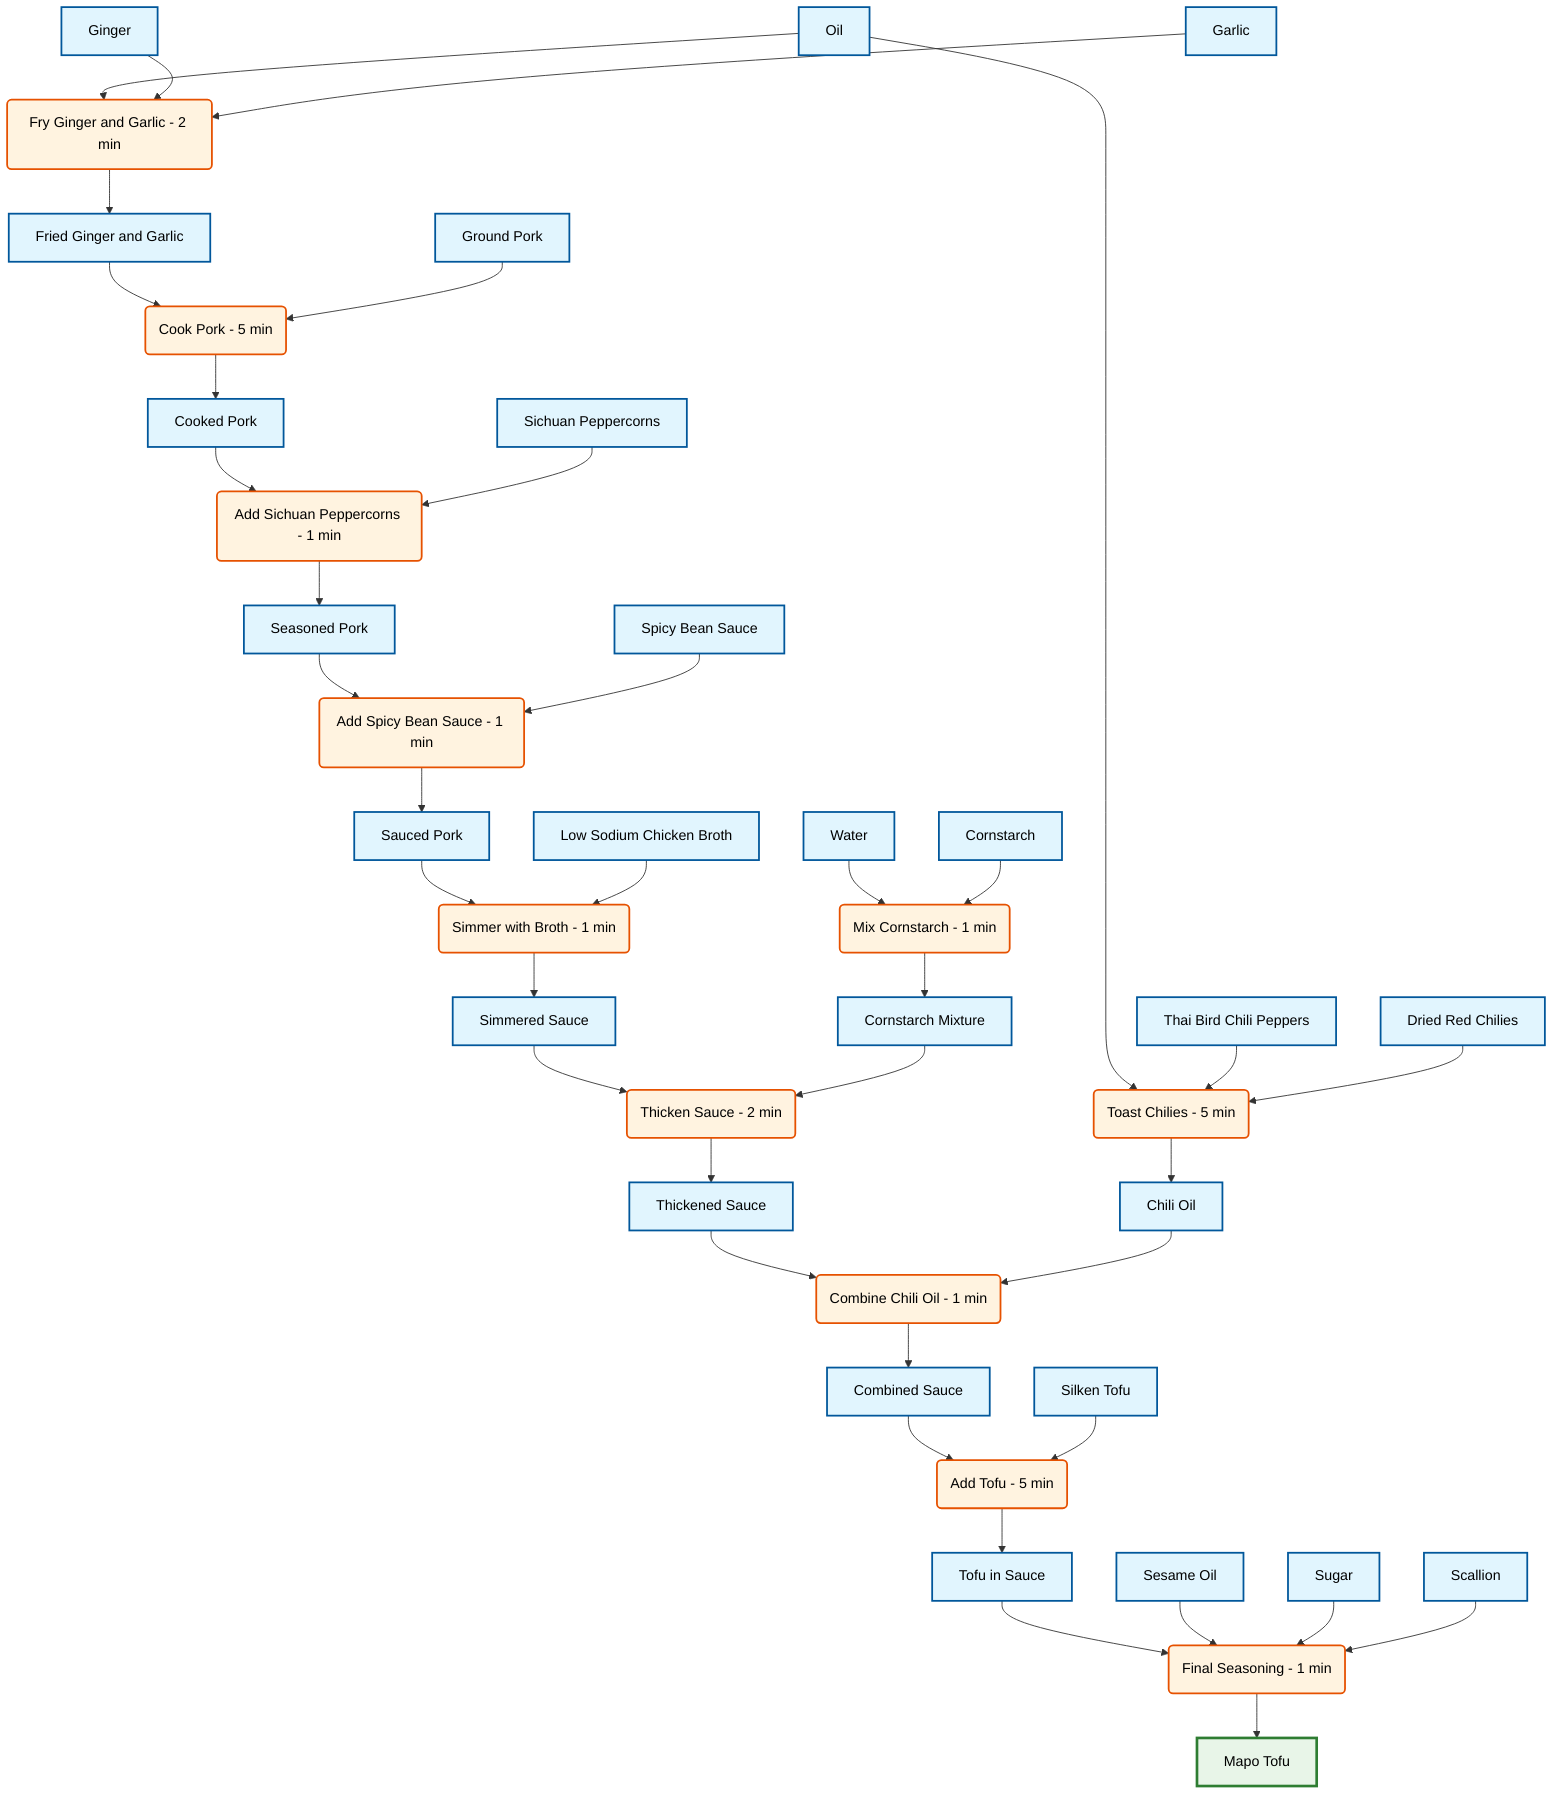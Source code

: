 graph TD;
    %% Ingredients (rectangular nodes)
    oil[Oil] --> toast_chilies
    thai_chili[Thai Bird Chili Peppers] --> toast_chilies
    dried_chilies[Dried Red Chilies] --> toast_chilies
    toast_chilies(Toast Chilies - 5 min) --> chili_oil[Chili Oil]
    oil --> fry_ginger_garlic
    ginger[Ginger] --> fry_ginger_garlic
    garlic[Garlic] --> fry_ginger_garlic
    fry_ginger_garlic(Fry Ginger and Garlic - 2 min) --> fried_ginger_garlic[Fried Ginger and Garlic]
    fried_ginger_garlic --> cook_pork
    ground_pork[Ground Pork] --> cook_pork
    cook_pork(Cook Pork - 5 min) --> cooked_pork[Cooked Pork]
    cooked_pork --> add_peppercorns
    sichuan_peppercorns[Sichuan Peppercorns] --> add_peppercorns
    add_peppercorns(Add Sichuan Peppercorns - 1 min) --> seasoned_pork[Seasoned Pork]
    seasoned_pork --> add_bean_sauce
    spicy_bean_sauce[Spicy Bean Sauce] --> add_bean_sauce
    add_bean_sauce(Add Spicy Bean Sauce - 1 min) --> sauced_pork[Sauced Pork]
    sauced_pork --> simmer_broth
    chicken_broth[Low Sodium Chicken Broth] --> simmer_broth
    simmer_broth(Simmer with Broth - 1 min) --> simmered_sauce[Simmered Sauce]
    water[Water] --> mix_cornstarch
    cornstarch[Cornstarch] --> mix_cornstarch
    mix_cornstarch(Mix Cornstarch - 1 min) --> cornstarch_mixture[Cornstarch Mixture]
    simmered_sauce --> thicken_sauce
    cornstarch_mixture --> thicken_sauce
    thicken_sauce(Thicken Sauce - 2 min) --> thickened_sauce[Thickened Sauce]
    thickened_sauce --> combine_chili_oil
    chili_oil --> combine_chili_oil
    combine_chili_oil(Combine Chili Oil - 1 min) --> combined_sauce[Combined Sauce]
    combined_sauce --> add_tofu
    silken_tofu[Silken Tofu] --> add_tofu
    add_tofu(Add Tofu - 5 min) --> tofu_in_sauce[Tofu in Sauce]
    tofu_in_sauce --> final_seasoning
    sesame_oil[Sesame Oil] --> final_seasoning
    sugar[Sugar] --> final_seasoning
    scallion[Scallion] --> final_seasoning
    final_seasoning(Final Seasoning - 1 min) --> mapo_tofu[Mapo Tofu]

    %% Styling to distinguish ingredients from actions
    classDef ingredient fill:#e1f5fe,stroke:#01579b,stroke-width:2px,color:#000
    classDef action fill:#fff3e0,stroke:#e65100,stroke-width:2px,color:#000
    classDef final fill:#e8f5e8,stroke:#2e7d32,stroke-width:3px,color:#000

    %% Apply ingredient styling to all rectangular nodes
    class oil,thai_chili,dried_chilies,chili_oil,ginger,garlic,fried_ginger_garlic,ground_pork,cooked_pork,sichuan_peppercorns,seasoned_pork,spicy_bean_sauce,sauced_pork,chicken_broth,simmered_sauce,water,cornstarch,cornstarch_mixture,thickened_sauce,combined_sauce,silken_tofu,tofu_in_sauce,sesame_oil,sugar,scallion ingredient

    %% Apply action styling to all rounded nodes
    class toast_chilies,fry_ginger_garlic,cook_pork,add_peppercorns,add_bean_sauce,simmer_broth,mix_cornstarch,thicken_sauce,combine_chili_oil,add_tofu,final_seasoning action

    %% Apply final product styling
    class mapo_tofu final